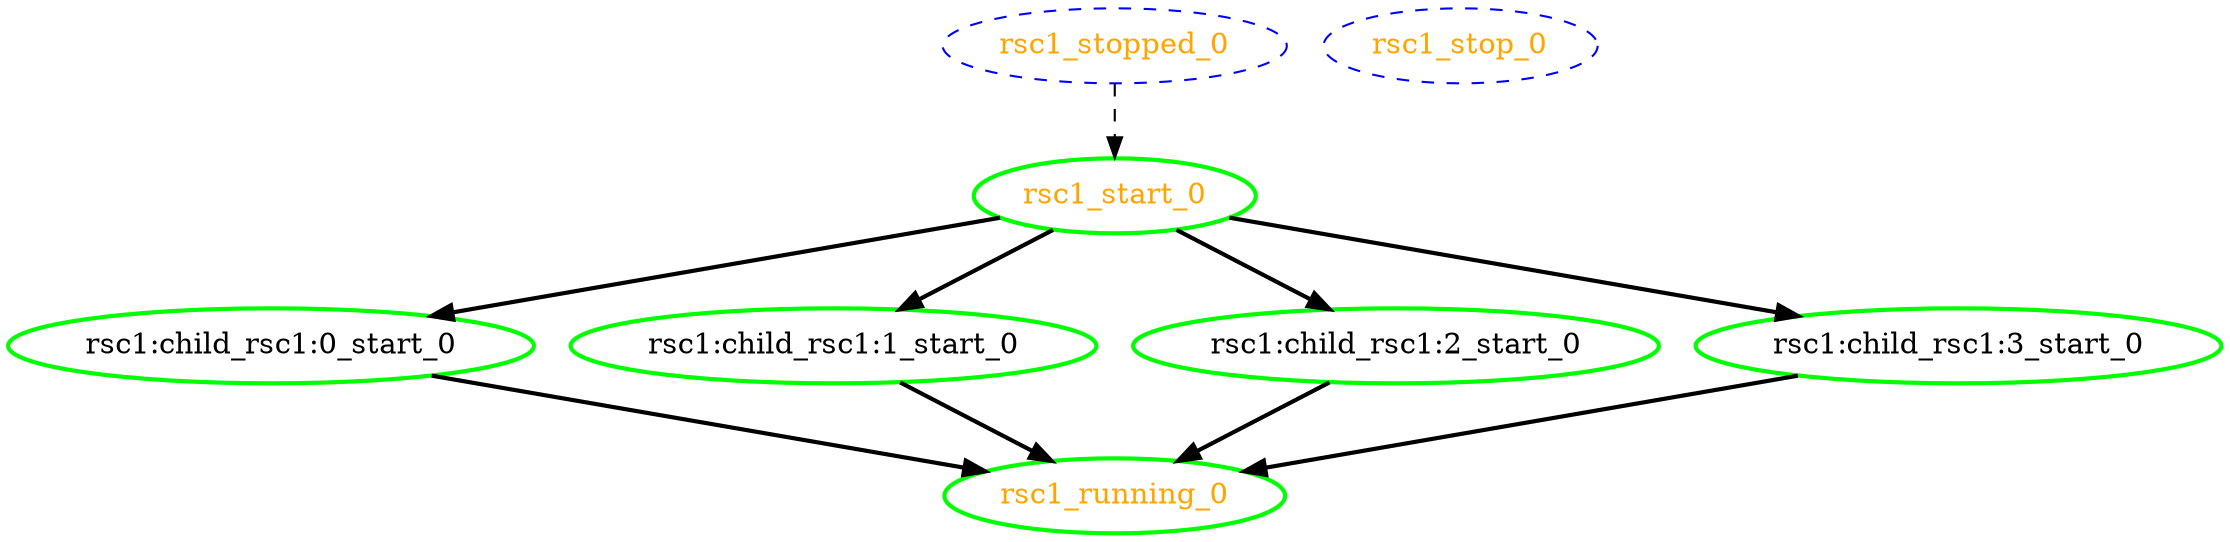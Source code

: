 digraph "g" {
	size = "30,30"
"rsc1:child_rsc1:0_start_0" [ tooltip="node1" style=bold color="green" fontcolor="black" ]
"rsc1:child_rsc1:1_start_0" [ tooltip="node2" style=bold color="green" fontcolor="black" ]
"rsc1:child_rsc1:2_start_0" [ tooltip="node1" style=bold color="green" fontcolor="black" ]
"rsc1:child_rsc1:3_start_0" [ tooltip="node2" style=bold color="green" fontcolor="black" ]
"rsc1_start_0" [ tooltip="" style=bold color="green" fontcolor="orange" ]
"rsc1_running_0" [ tooltip="" style=bold color="green" fontcolor="orange" ]
"rsc1_stop_0" [ style="dashed" color="blue" fontcolor="orange" ]
"rsc1_stopped_0" [ style="dashed" color="blue" fontcolor="orange" ]
"rsc1_start_0" -> "rsc1:child_rsc1:0_start_0" [ style = bold]
"rsc1_start_0" -> "rsc1:child_rsc1:1_start_0" [ style = bold]
"rsc1_start_0" -> "rsc1:child_rsc1:2_start_0" [ style = bold]
"rsc1_start_0" -> "rsc1:child_rsc1:3_start_0" [ style = bold]
"rsc1_stopped_0" -> "rsc1_start_0" [ style = dashed]
"rsc1:child_rsc1:0_start_0" -> "rsc1_running_0" [ style = bold]
"rsc1:child_rsc1:1_start_0" -> "rsc1_running_0" [ style = bold]
"rsc1:child_rsc1:2_start_0" -> "rsc1_running_0" [ style = bold]
"rsc1:child_rsc1:3_start_0" -> "rsc1_running_0" [ style = bold]
}
